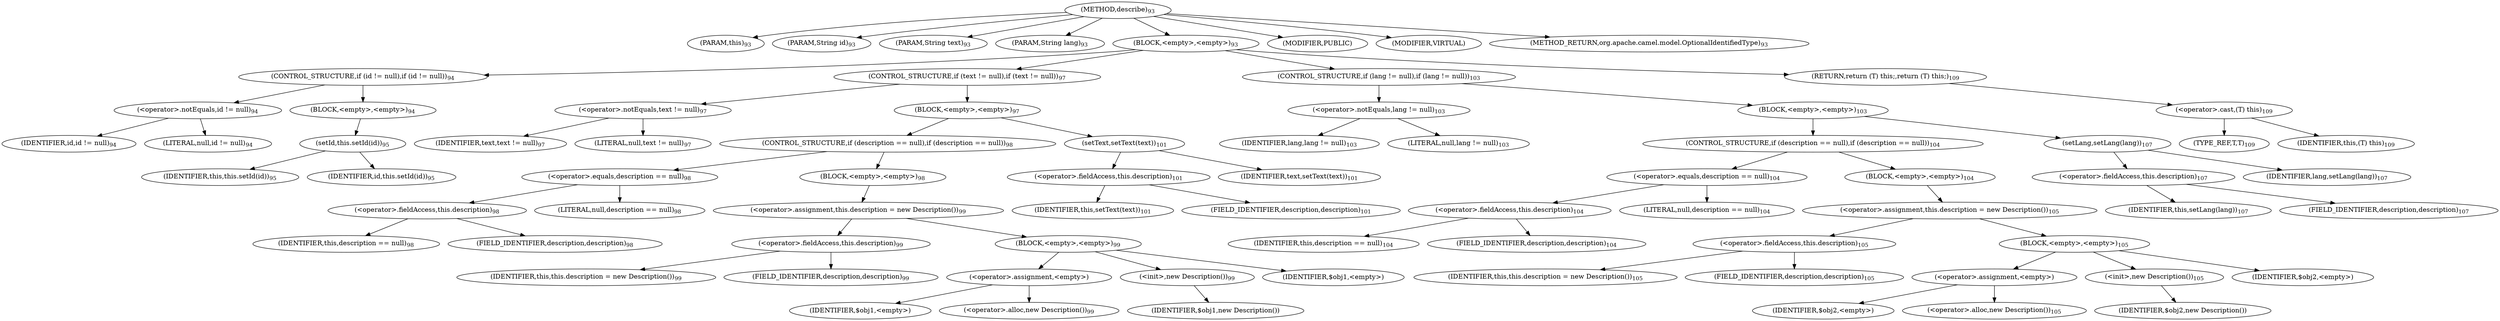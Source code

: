 digraph "describe" {  
"121" [label = <(METHOD,describe)<SUB>93</SUB>> ]
"10" [label = <(PARAM,this)<SUB>93</SUB>> ]
"122" [label = <(PARAM,String id)<SUB>93</SUB>> ]
"123" [label = <(PARAM,String text)<SUB>93</SUB>> ]
"124" [label = <(PARAM,String lang)<SUB>93</SUB>> ]
"125" [label = <(BLOCK,&lt;empty&gt;,&lt;empty&gt;)<SUB>93</SUB>> ]
"126" [label = <(CONTROL_STRUCTURE,if (id != null),if (id != null))<SUB>94</SUB>> ]
"127" [label = <(&lt;operator&gt;.notEquals,id != null)<SUB>94</SUB>> ]
"128" [label = <(IDENTIFIER,id,id != null)<SUB>94</SUB>> ]
"129" [label = <(LITERAL,null,id != null)<SUB>94</SUB>> ]
"130" [label = <(BLOCK,&lt;empty&gt;,&lt;empty&gt;)<SUB>94</SUB>> ]
"131" [label = <(setId,this.setId(id))<SUB>95</SUB>> ]
"9" [label = <(IDENTIFIER,this,this.setId(id))<SUB>95</SUB>> ]
"132" [label = <(IDENTIFIER,id,this.setId(id))<SUB>95</SUB>> ]
"133" [label = <(CONTROL_STRUCTURE,if (text != null),if (text != null))<SUB>97</SUB>> ]
"134" [label = <(&lt;operator&gt;.notEquals,text != null)<SUB>97</SUB>> ]
"135" [label = <(IDENTIFIER,text,text != null)<SUB>97</SUB>> ]
"136" [label = <(LITERAL,null,text != null)<SUB>97</SUB>> ]
"137" [label = <(BLOCK,&lt;empty&gt;,&lt;empty&gt;)<SUB>97</SUB>> ]
"138" [label = <(CONTROL_STRUCTURE,if (description == null),if (description == null))<SUB>98</SUB>> ]
"139" [label = <(&lt;operator&gt;.equals,description == null)<SUB>98</SUB>> ]
"140" [label = <(&lt;operator&gt;.fieldAccess,this.description)<SUB>98</SUB>> ]
"141" [label = <(IDENTIFIER,this,description == null)<SUB>98</SUB>> ]
"142" [label = <(FIELD_IDENTIFIER,description,description)<SUB>98</SUB>> ]
"143" [label = <(LITERAL,null,description == null)<SUB>98</SUB>> ]
"144" [label = <(BLOCK,&lt;empty&gt;,&lt;empty&gt;)<SUB>98</SUB>> ]
"145" [label = <(&lt;operator&gt;.assignment,this.description = new Description())<SUB>99</SUB>> ]
"146" [label = <(&lt;operator&gt;.fieldAccess,this.description)<SUB>99</SUB>> ]
"147" [label = <(IDENTIFIER,this,this.description = new Description())<SUB>99</SUB>> ]
"148" [label = <(FIELD_IDENTIFIER,description,description)<SUB>99</SUB>> ]
"149" [label = <(BLOCK,&lt;empty&gt;,&lt;empty&gt;)<SUB>99</SUB>> ]
"150" [label = <(&lt;operator&gt;.assignment,&lt;empty&gt;)> ]
"151" [label = <(IDENTIFIER,$obj1,&lt;empty&gt;)> ]
"152" [label = <(&lt;operator&gt;.alloc,new Description())<SUB>99</SUB>> ]
"153" [label = <(&lt;init&gt;,new Description())<SUB>99</SUB>> ]
"154" [label = <(IDENTIFIER,$obj1,new Description())> ]
"155" [label = <(IDENTIFIER,$obj1,&lt;empty&gt;)> ]
"156" [label = <(setText,setText(text))<SUB>101</SUB>> ]
"157" [label = <(&lt;operator&gt;.fieldAccess,this.description)<SUB>101</SUB>> ]
"158" [label = <(IDENTIFIER,this,setText(text))<SUB>101</SUB>> ]
"159" [label = <(FIELD_IDENTIFIER,description,description)<SUB>101</SUB>> ]
"160" [label = <(IDENTIFIER,text,setText(text))<SUB>101</SUB>> ]
"161" [label = <(CONTROL_STRUCTURE,if (lang != null),if (lang != null))<SUB>103</SUB>> ]
"162" [label = <(&lt;operator&gt;.notEquals,lang != null)<SUB>103</SUB>> ]
"163" [label = <(IDENTIFIER,lang,lang != null)<SUB>103</SUB>> ]
"164" [label = <(LITERAL,null,lang != null)<SUB>103</SUB>> ]
"165" [label = <(BLOCK,&lt;empty&gt;,&lt;empty&gt;)<SUB>103</SUB>> ]
"166" [label = <(CONTROL_STRUCTURE,if (description == null),if (description == null))<SUB>104</SUB>> ]
"167" [label = <(&lt;operator&gt;.equals,description == null)<SUB>104</SUB>> ]
"168" [label = <(&lt;operator&gt;.fieldAccess,this.description)<SUB>104</SUB>> ]
"169" [label = <(IDENTIFIER,this,description == null)<SUB>104</SUB>> ]
"170" [label = <(FIELD_IDENTIFIER,description,description)<SUB>104</SUB>> ]
"171" [label = <(LITERAL,null,description == null)<SUB>104</SUB>> ]
"172" [label = <(BLOCK,&lt;empty&gt;,&lt;empty&gt;)<SUB>104</SUB>> ]
"173" [label = <(&lt;operator&gt;.assignment,this.description = new Description())<SUB>105</SUB>> ]
"174" [label = <(&lt;operator&gt;.fieldAccess,this.description)<SUB>105</SUB>> ]
"175" [label = <(IDENTIFIER,this,this.description = new Description())<SUB>105</SUB>> ]
"176" [label = <(FIELD_IDENTIFIER,description,description)<SUB>105</SUB>> ]
"177" [label = <(BLOCK,&lt;empty&gt;,&lt;empty&gt;)<SUB>105</SUB>> ]
"178" [label = <(&lt;operator&gt;.assignment,&lt;empty&gt;)> ]
"179" [label = <(IDENTIFIER,$obj2,&lt;empty&gt;)> ]
"180" [label = <(&lt;operator&gt;.alloc,new Description())<SUB>105</SUB>> ]
"181" [label = <(&lt;init&gt;,new Description())<SUB>105</SUB>> ]
"182" [label = <(IDENTIFIER,$obj2,new Description())> ]
"183" [label = <(IDENTIFIER,$obj2,&lt;empty&gt;)> ]
"184" [label = <(setLang,setLang(lang))<SUB>107</SUB>> ]
"185" [label = <(&lt;operator&gt;.fieldAccess,this.description)<SUB>107</SUB>> ]
"186" [label = <(IDENTIFIER,this,setLang(lang))<SUB>107</SUB>> ]
"187" [label = <(FIELD_IDENTIFIER,description,description)<SUB>107</SUB>> ]
"188" [label = <(IDENTIFIER,lang,setLang(lang))<SUB>107</SUB>> ]
"189" [label = <(RETURN,return (T) this;,return (T) this;)<SUB>109</SUB>> ]
"190" [label = <(&lt;operator&gt;.cast,(T) this)<SUB>109</SUB>> ]
"191" [label = <(TYPE_REF,T,T)<SUB>109</SUB>> ]
"11" [label = <(IDENTIFIER,this,(T) this)<SUB>109</SUB>> ]
"192" [label = <(MODIFIER,PUBLIC)> ]
"193" [label = <(MODIFIER,VIRTUAL)> ]
"194" [label = <(METHOD_RETURN,org.apache.camel.model.OptionalIdentifiedType)<SUB>93</SUB>> ]
  "121" -> "10" 
  "121" -> "122" 
  "121" -> "123" 
  "121" -> "124" 
  "121" -> "125" 
  "121" -> "192" 
  "121" -> "193" 
  "121" -> "194" 
  "125" -> "126" 
  "125" -> "133" 
  "125" -> "161" 
  "125" -> "189" 
  "126" -> "127" 
  "126" -> "130" 
  "127" -> "128" 
  "127" -> "129" 
  "130" -> "131" 
  "131" -> "9" 
  "131" -> "132" 
  "133" -> "134" 
  "133" -> "137" 
  "134" -> "135" 
  "134" -> "136" 
  "137" -> "138" 
  "137" -> "156" 
  "138" -> "139" 
  "138" -> "144" 
  "139" -> "140" 
  "139" -> "143" 
  "140" -> "141" 
  "140" -> "142" 
  "144" -> "145" 
  "145" -> "146" 
  "145" -> "149" 
  "146" -> "147" 
  "146" -> "148" 
  "149" -> "150" 
  "149" -> "153" 
  "149" -> "155" 
  "150" -> "151" 
  "150" -> "152" 
  "153" -> "154" 
  "156" -> "157" 
  "156" -> "160" 
  "157" -> "158" 
  "157" -> "159" 
  "161" -> "162" 
  "161" -> "165" 
  "162" -> "163" 
  "162" -> "164" 
  "165" -> "166" 
  "165" -> "184" 
  "166" -> "167" 
  "166" -> "172" 
  "167" -> "168" 
  "167" -> "171" 
  "168" -> "169" 
  "168" -> "170" 
  "172" -> "173" 
  "173" -> "174" 
  "173" -> "177" 
  "174" -> "175" 
  "174" -> "176" 
  "177" -> "178" 
  "177" -> "181" 
  "177" -> "183" 
  "178" -> "179" 
  "178" -> "180" 
  "181" -> "182" 
  "184" -> "185" 
  "184" -> "188" 
  "185" -> "186" 
  "185" -> "187" 
  "189" -> "190" 
  "190" -> "191" 
  "190" -> "11" 
}
